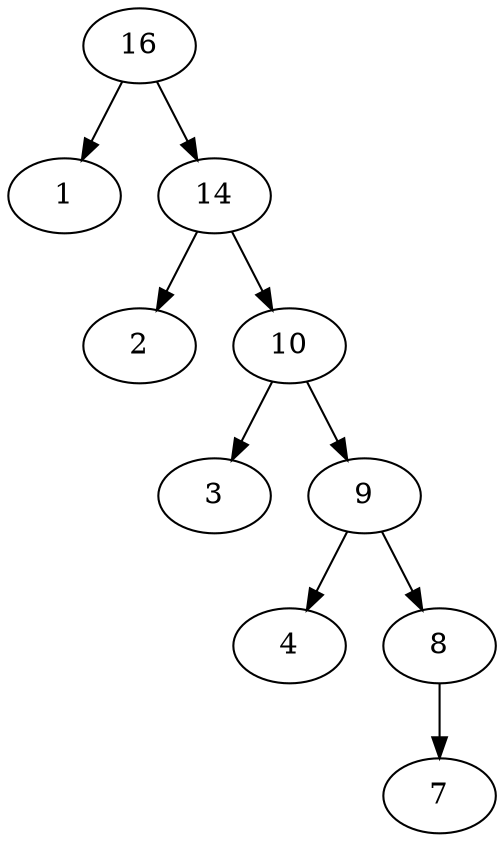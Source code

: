 digraph 
{
 
O [ label="16" ]
OL [ label="1" ]
OR [ label="14" ]
ORL [ label="2" ]
ORR [ label="10" ]
ORRL [ label="3" ]
ORRR [ label="9" ]
ORRRL [ label="4" ]
ORRRR [ label="8" ]
ORRRRL [ label="7" ] 
 
O -> OL
O -> OR
OR -> ORL
OR -> ORR
ORR -> ORRL
ORR -> ORRR
ORRR -> ORRRL
ORRR -> ORRRR
ORRRR -> ORRRRL 
 }

